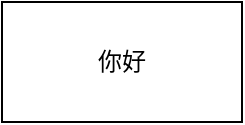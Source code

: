 <mxfile version="16.2.4" type="github"><diagram id="9CcGZub1JevRdOo_D0F0" name="Page-1"><mxGraphModel dx="1038" dy="585" grid="1" gridSize="10" guides="1" tooltips="1" connect="1" arrows="1" fold="1" page="1" pageScale="1" pageWidth="850" pageHeight="1100" math="0" shadow="0"><root><mxCell id="0"/><mxCell id="1" parent="0"/><mxCell id="M1yhiFZAjM1VzIrKVFXc-1" value="你好" style="rounded=0;whiteSpace=wrap;html=1;" vertex="1" parent="1"><mxGeometry x="380" y="170" width="120" height="60" as="geometry"/></mxCell></root></mxGraphModel></diagram></mxfile>